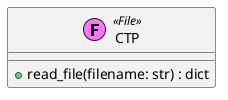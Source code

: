 @startuml
!$file = "(F,#ff75ff) File"
class CTP  <<$file>>{
    + read_file(filename: str) : dict
}
@enduml